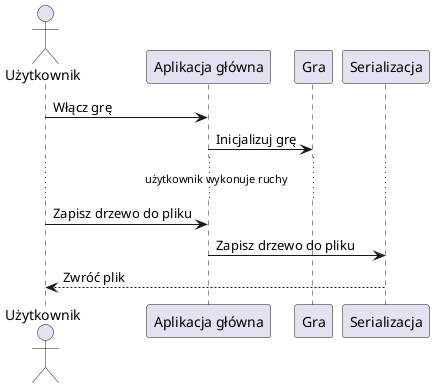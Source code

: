 @startuml
actor Użytkownik
Użytkownik -> "Aplikacja główna": Włącz grę
"Aplikacja główna" -> Gra: Inicjalizuj grę
...użytkownik wykonuje ruchy...
Użytkownik -> "Aplikacja główna": Zapisz drzewo do pliku
"Aplikacja główna" -> Serializacja: Zapisz drzewo do pliku
Serializacja --> Użytkownik: Zwróć plik
@enduml